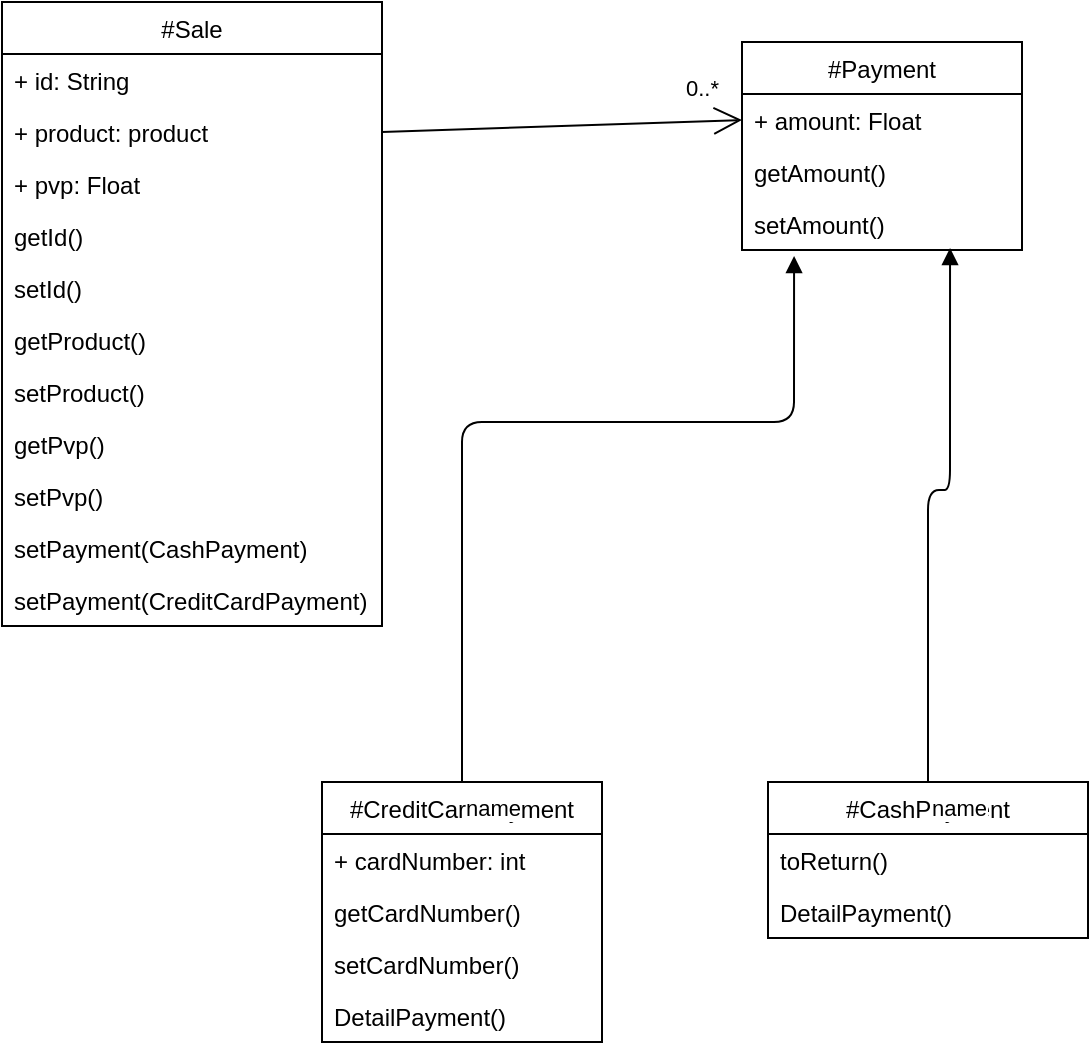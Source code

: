 <mxfile>
    <diagram id="1xYZwTAd4nVCmY5SLcCt" name="Page-1">
        <mxGraphModel dx="438" dy="477" grid="1" gridSize="10" guides="1" tooltips="1" connect="1" arrows="1" fold="1" page="1" pageScale="1" pageWidth="827" pageHeight="1169" math="0" shadow="0">
            <root>
                <mxCell id="0"/>
                <mxCell id="1" parent="0"/>
                <mxCell id="2" value="#Payment" style="swimlane;fontStyle=0;childLayout=stackLayout;horizontal=1;startSize=26;fillColor=none;horizontalStack=0;resizeParent=1;resizeParentMax=0;resizeLast=0;collapsible=1;marginBottom=0;" parent="1" vertex="1">
                    <mxGeometry x="380" y="70" width="140" height="104" as="geometry"/>
                </mxCell>
                <mxCell id="3" value="+ amount: Float" style="text;strokeColor=none;fillColor=none;align=left;verticalAlign=top;spacingLeft=4;spacingRight=4;overflow=hidden;rotatable=0;points=[[0,0.5],[1,0.5]];portConstraint=eastwest;" parent="2" vertex="1">
                    <mxGeometry y="26" width="140" height="26" as="geometry"/>
                </mxCell>
                <mxCell id="26" value="getAmount()" style="text;strokeColor=none;fillColor=none;align=left;verticalAlign=top;spacingLeft=4;spacingRight=4;overflow=hidden;rotatable=0;points=[[0,0.5],[1,0.5]];portConstraint=eastwest;" vertex="1" parent="2">
                    <mxGeometry y="52" width="140" height="26" as="geometry"/>
                </mxCell>
                <mxCell id="27" value="setAmount()" style="text;strokeColor=none;fillColor=none;align=left;verticalAlign=top;spacingLeft=4;spacingRight=4;overflow=hidden;rotatable=0;points=[[0,0.5],[1,0.5]];portConstraint=eastwest;" vertex="1" parent="2">
                    <mxGeometry y="78" width="140" height="26" as="geometry"/>
                </mxCell>
                <mxCell id="6" value="#Sale" style="swimlane;fontStyle=0;childLayout=stackLayout;horizontal=1;startSize=26;fillColor=none;horizontalStack=0;resizeParent=1;resizeParentMax=0;resizeLast=0;collapsible=1;marginBottom=0;" parent="1" vertex="1">
                    <mxGeometry x="10" y="50" width="190" height="312" as="geometry"/>
                </mxCell>
                <mxCell id="30" value="+ id: String" style="text;strokeColor=none;fillColor=none;align=left;verticalAlign=top;spacingLeft=4;spacingRight=4;overflow=hidden;rotatable=0;points=[[0,0.5],[1,0.5]];portConstraint=eastwest;" vertex="1" parent="6">
                    <mxGeometry y="26" width="190" height="26" as="geometry"/>
                </mxCell>
                <mxCell id="7" value="+ product: product" style="text;strokeColor=none;fillColor=none;align=left;verticalAlign=top;spacingLeft=4;spacingRight=4;overflow=hidden;rotatable=0;points=[[0,0.5],[1,0.5]];portConstraint=eastwest;" parent="6" vertex="1">
                    <mxGeometry y="52" width="190" height="26" as="geometry"/>
                </mxCell>
                <mxCell id="32" value="+ pvp: Float" style="text;strokeColor=none;fillColor=none;align=left;verticalAlign=top;spacingLeft=4;spacingRight=4;overflow=hidden;rotatable=0;points=[[0,0.5],[1,0.5]];portConstraint=eastwest;" vertex="1" parent="6">
                    <mxGeometry y="78" width="190" height="26" as="geometry"/>
                </mxCell>
                <mxCell id="33" value="getId()" style="text;strokeColor=none;fillColor=none;align=left;verticalAlign=top;spacingLeft=4;spacingRight=4;overflow=hidden;rotatable=0;points=[[0,0.5],[1,0.5]];portConstraint=eastwest;" vertex="1" parent="6">
                    <mxGeometry y="104" width="190" height="26" as="geometry"/>
                </mxCell>
                <mxCell id="31" value="setId()" style="text;strokeColor=none;fillColor=none;align=left;verticalAlign=top;spacingLeft=4;spacingRight=4;overflow=hidden;rotatable=0;points=[[0,0.5],[1,0.5]];portConstraint=eastwest;" vertex="1" parent="6">
                    <mxGeometry y="130" width="190" height="26" as="geometry"/>
                </mxCell>
                <mxCell id="36" value="getProduct()" style="text;strokeColor=none;fillColor=none;align=left;verticalAlign=top;spacingLeft=4;spacingRight=4;overflow=hidden;rotatable=0;points=[[0,0.5],[1,0.5]];portConstraint=eastwest;" vertex="1" parent="6">
                    <mxGeometry y="156" width="190" height="26" as="geometry"/>
                </mxCell>
                <mxCell id="37" value="setProduct()" style="text;strokeColor=none;fillColor=none;align=left;verticalAlign=top;spacingLeft=4;spacingRight=4;overflow=hidden;rotatable=0;points=[[0,0.5],[1,0.5]];portConstraint=eastwest;" vertex="1" parent="6">
                    <mxGeometry y="182" width="190" height="26" as="geometry"/>
                </mxCell>
                <mxCell id="39" value="getPvp()" style="text;strokeColor=none;fillColor=none;align=left;verticalAlign=top;spacingLeft=4;spacingRight=4;overflow=hidden;rotatable=0;points=[[0,0.5],[1,0.5]];portConstraint=eastwest;" vertex="1" parent="6">
                    <mxGeometry y="208" width="190" height="26" as="geometry"/>
                </mxCell>
                <mxCell id="38" value="setPvp()" style="text;strokeColor=none;fillColor=none;align=left;verticalAlign=top;spacingLeft=4;spacingRight=4;overflow=hidden;rotatable=0;points=[[0,0.5],[1,0.5]];portConstraint=eastwest;" vertex="1" parent="6">
                    <mxGeometry y="234" width="190" height="26" as="geometry"/>
                </mxCell>
                <mxCell id="34" value="setPayment(CashPayment)" style="text;strokeColor=none;fillColor=none;align=left;verticalAlign=top;spacingLeft=4;spacingRight=4;overflow=hidden;rotatable=0;points=[[0,0.5],[1,0.5]];portConstraint=eastwest;" vertex="1" parent="6">
                    <mxGeometry y="260" width="190" height="26" as="geometry"/>
                </mxCell>
                <mxCell id="35" value="setPayment(CreditCardPayment)" style="text;strokeColor=none;fillColor=none;align=left;verticalAlign=top;spacingLeft=4;spacingRight=4;overflow=hidden;rotatable=0;points=[[0,0.5],[1,0.5]];portConstraint=eastwest;" vertex="1" parent="6">
                    <mxGeometry y="286" width="190" height="26" as="geometry"/>
                </mxCell>
                <mxCell id="10" value="#CreditCardPayment" style="swimlane;fontStyle=0;childLayout=stackLayout;horizontal=1;startSize=26;fillColor=none;horizontalStack=0;resizeParent=1;resizeParentMax=0;resizeLast=0;collapsible=1;marginBottom=0;" parent="1" vertex="1">
                    <mxGeometry x="170" y="440" width="140" height="130" as="geometry"/>
                </mxCell>
                <mxCell id="11" value="+ cardNumber: int" style="text;strokeColor=none;fillColor=none;align=left;verticalAlign=top;spacingLeft=4;spacingRight=4;overflow=hidden;rotatable=0;points=[[0,0.5],[1,0.5]];portConstraint=eastwest;" parent="10" vertex="1">
                    <mxGeometry y="26" width="140" height="26" as="geometry"/>
                </mxCell>
                <mxCell id="12" value="getCardNumber()" style="text;strokeColor=none;fillColor=none;align=left;verticalAlign=top;spacingLeft=4;spacingRight=4;overflow=hidden;rotatable=0;points=[[0,0.5],[1,0.5]];portConstraint=eastwest;" parent="10" vertex="1">
                    <mxGeometry y="52" width="140" height="26" as="geometry"/>
                </mxCell>
                <mxCell id="41" value="setCardNumber()" style="text;strokeColor=none;fillColor=none;align=left;verticalAlign=top;spacingLeft=4;spacingRight=4;overflow=hidden;rotatable=0;points=[[0,0.5],[1,0.5]];portConstraint=eastwest;" vertex="1" parent="10">
                    <mxGeometry y="78" width="140" height="26" as="geometry"/>
                </mxCell>
                <mxCell id="40" value="DetailPayment()" style="text;strokeColor=none;fillColor=none;align=left;verticalAlign=top;spacingLeft=4;spacingRight=4;overflow=hidden;rotatable=0;points=[[0,0.5],[1,0.5]];portConstraint=eastwest;" vertex="1" parent="10">
                    <mxGeometry y="104" width="140" height="26" as="geometry"/>
                </mxCell>
                <mxCell id="14" value="#CashPayment" style="swimlane;fontStyle=0;childLayout=stackLayout;horizontal=1;startSize=26;fillColor=none;horizontalStack=0;resizeParent=1;resizeParentMax=0;resizeLast=0;collapsible=1;marginBottom=0;" parent="1" vertex="1">
                    <mxGeometry x="393" y="440" width="160" height="78" as="geometry"/>
                </mxCell>
                <mxCell id="15" value="toReturn()" style="text;strokeColor=none;fillColor=none;align=left;verticalAlign=top;spacingLeft=4;spacingRight=4;overflow=hidden;rotatable=0;points=[[0,0.5],[1,0.5]];portConstraint=eastwest;" parent="14" vertex="1">
                    <mxGeometry y="26" width="160" height="26" as="geometry"/>
                </mxCell>
                <mxCell id="16" value="DetailPayment()" style="text;strokeColor=none;fillColor=none;align=left;verticalAlign=top;spacingLeft=4;spacingRight=4;overflow=hidden;rotatable=0;points=[[0,0.5],[1,0.5]];portConstraint=eastwest;" parent="14" vertex="1">
                    <mxGeometry y="52" width="160" height="26" as="geometry"/>
                </mxCell>
                <mxCell id="18" value="name" style="endArrow=block;endFill=1;html=1;edgeStyle=orthogonalEdgeStyle;align=left;verticalAlign=top;exitX=0.5;exitY=0;exitDx=0;exitDy=0;entryX=0.743;entryY=0.962;entryDx=0;entryDy=0;entryPerimeter=0;" parent="1" source="14" target="27" edge="1">
                    <mxGeometry x="-1" relative="1" as="geometry">
                        <mxPoint x="280" y="320" as="sourcePoint"/>
                        <mxPoint x="440" y="320" as="targetPoint"/>
                        <Array as="points">
                            <mxPoint x="473" y="294"/>
                            <mxPoint x="484" y="294"/>
                        </Array>
                    </mxGeometry>
                </mxCell>
                <mxCell id="20" value="name" style="endArrow=block;endFill=1;html=1;edgeStyle=orthogonalEdgeStyle;align=left;verticalAlign=top;exitX=0.5;exitY=0;exitDx=0;exitDy=0;entryX=0.186;entryY=1.115;entryDx=0;entryDy=0;entryPerimeter=0;" parent="1" source="10" target="27" edge="1">
                    <mxGeometry x="-1" relative="1" as="geometry">
                        <mxPoint x="483" y="450" as="sourcePoint"/>
                        <mxPoint x="483.04" y="191.012" as="targetPoint"/>
                        <Array as="points">
                            <mxPoint x="240" y="260"/>
                            <mxPoint x="406" y="260"/>
                        </Array>
                    </mxGeometry>
                </mxCell>
                <mxCell id="21" value="" style="endArrow=open;endFill=1;endSize=12;html=1;exitX=1;exitY=0.5;exitDx=0;exitDy=0;entryX=0;entryY=0.5;entryDx=0;entryDy=0;" parent="1" source="7" target="3" edge="1">
                    <mxGeometry width="160" relative="1" as="geometry">
                        <mxPoint x="240" y="150" as="sourcePoint"/>
                        <mxPoint x="400" y="150" as="targetPoint"/>
                    </mxGeometry>
                </mxCell>
                <mxCell id="25" value="0..*" style="edgeLabel;resizable=0;html=1;align=left;verticalAlign=top;" parent="1" connectable="0" vertex="1">
                    <mxGeometry x="350" y="80" as="geometry"/>
                </mxCell>
            </root>
        </mxGraphModel>
    </diagram>
</mxfile>
